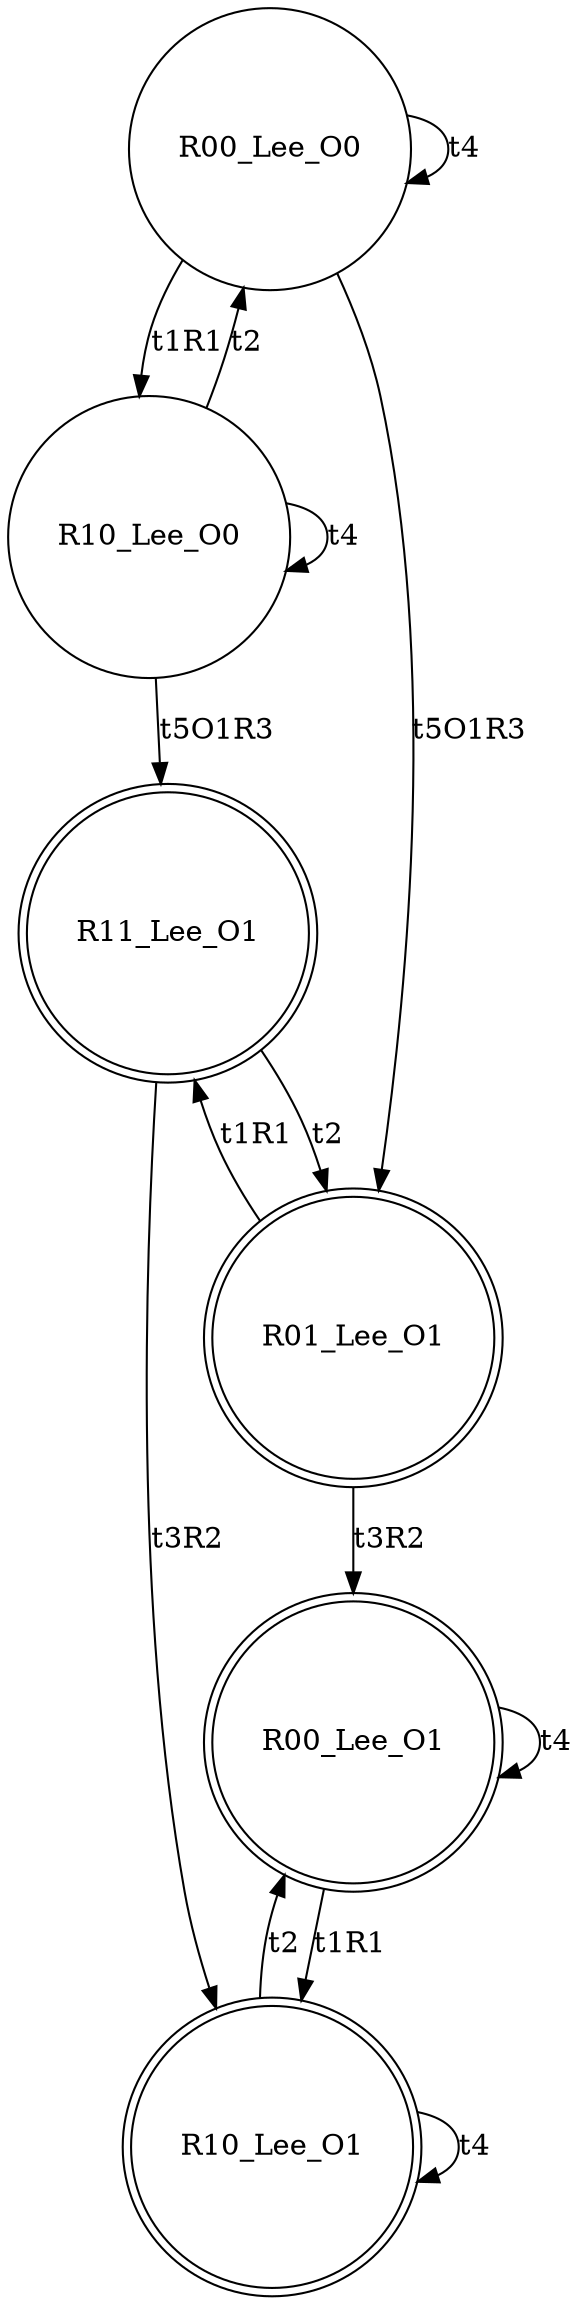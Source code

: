 digraph "SCinput/r" {
node [shape=circle]; R00_Lee_O0 ;
node [shape=circle]; R10_Lee_O0 ;
node [shape=doublecircle]; R11_Lee_O1 ;
node [shape=doublecircle]; R01_Lee_O1 ;
node [shape=doublecircle]; R00_Lee_O1 ;
node [shape=doublecircle]; R10_Lee_O1 ;
R00_Lee_O0 -> R01_Lee_O1 [label=t5O1R3]
R00_Lee_O0 -> R00_Lee_O0 [label=t4]
R00_Lee_O0 -> R10_Lee_O0 [label=t1R1]
R10_Lee_O0 -> R11_Lee_O1 [label=t5O1R3]
R10_Lee_O0 -> R10_Lee_O0 [label=t4]
R10_Lee_O0 -> R00_Lee_O0 [label=t2]
R11_Lee_O1 -> R10_Lee_O1 [label=t3R2]
R11_Lee_O1 -> R01_Lee_O1 [label=t2]
R01_Lee_O1 -> R00_Lee_O1 [label=t3R2]
R01_Lee_O1 -> R11_Lee_O1 [label=t1R1]
R00_Lee_O1 -> R00_Lee_O1 [label=t4]
R00_Lee_O1 -> R10_Lee_O1 [label=t1R1]
R10_Lee_O1 -> R10_Lee_O1 [label=t4]
R10_Lee_O1 -> R00_Lee_O1 [label=t2]
}